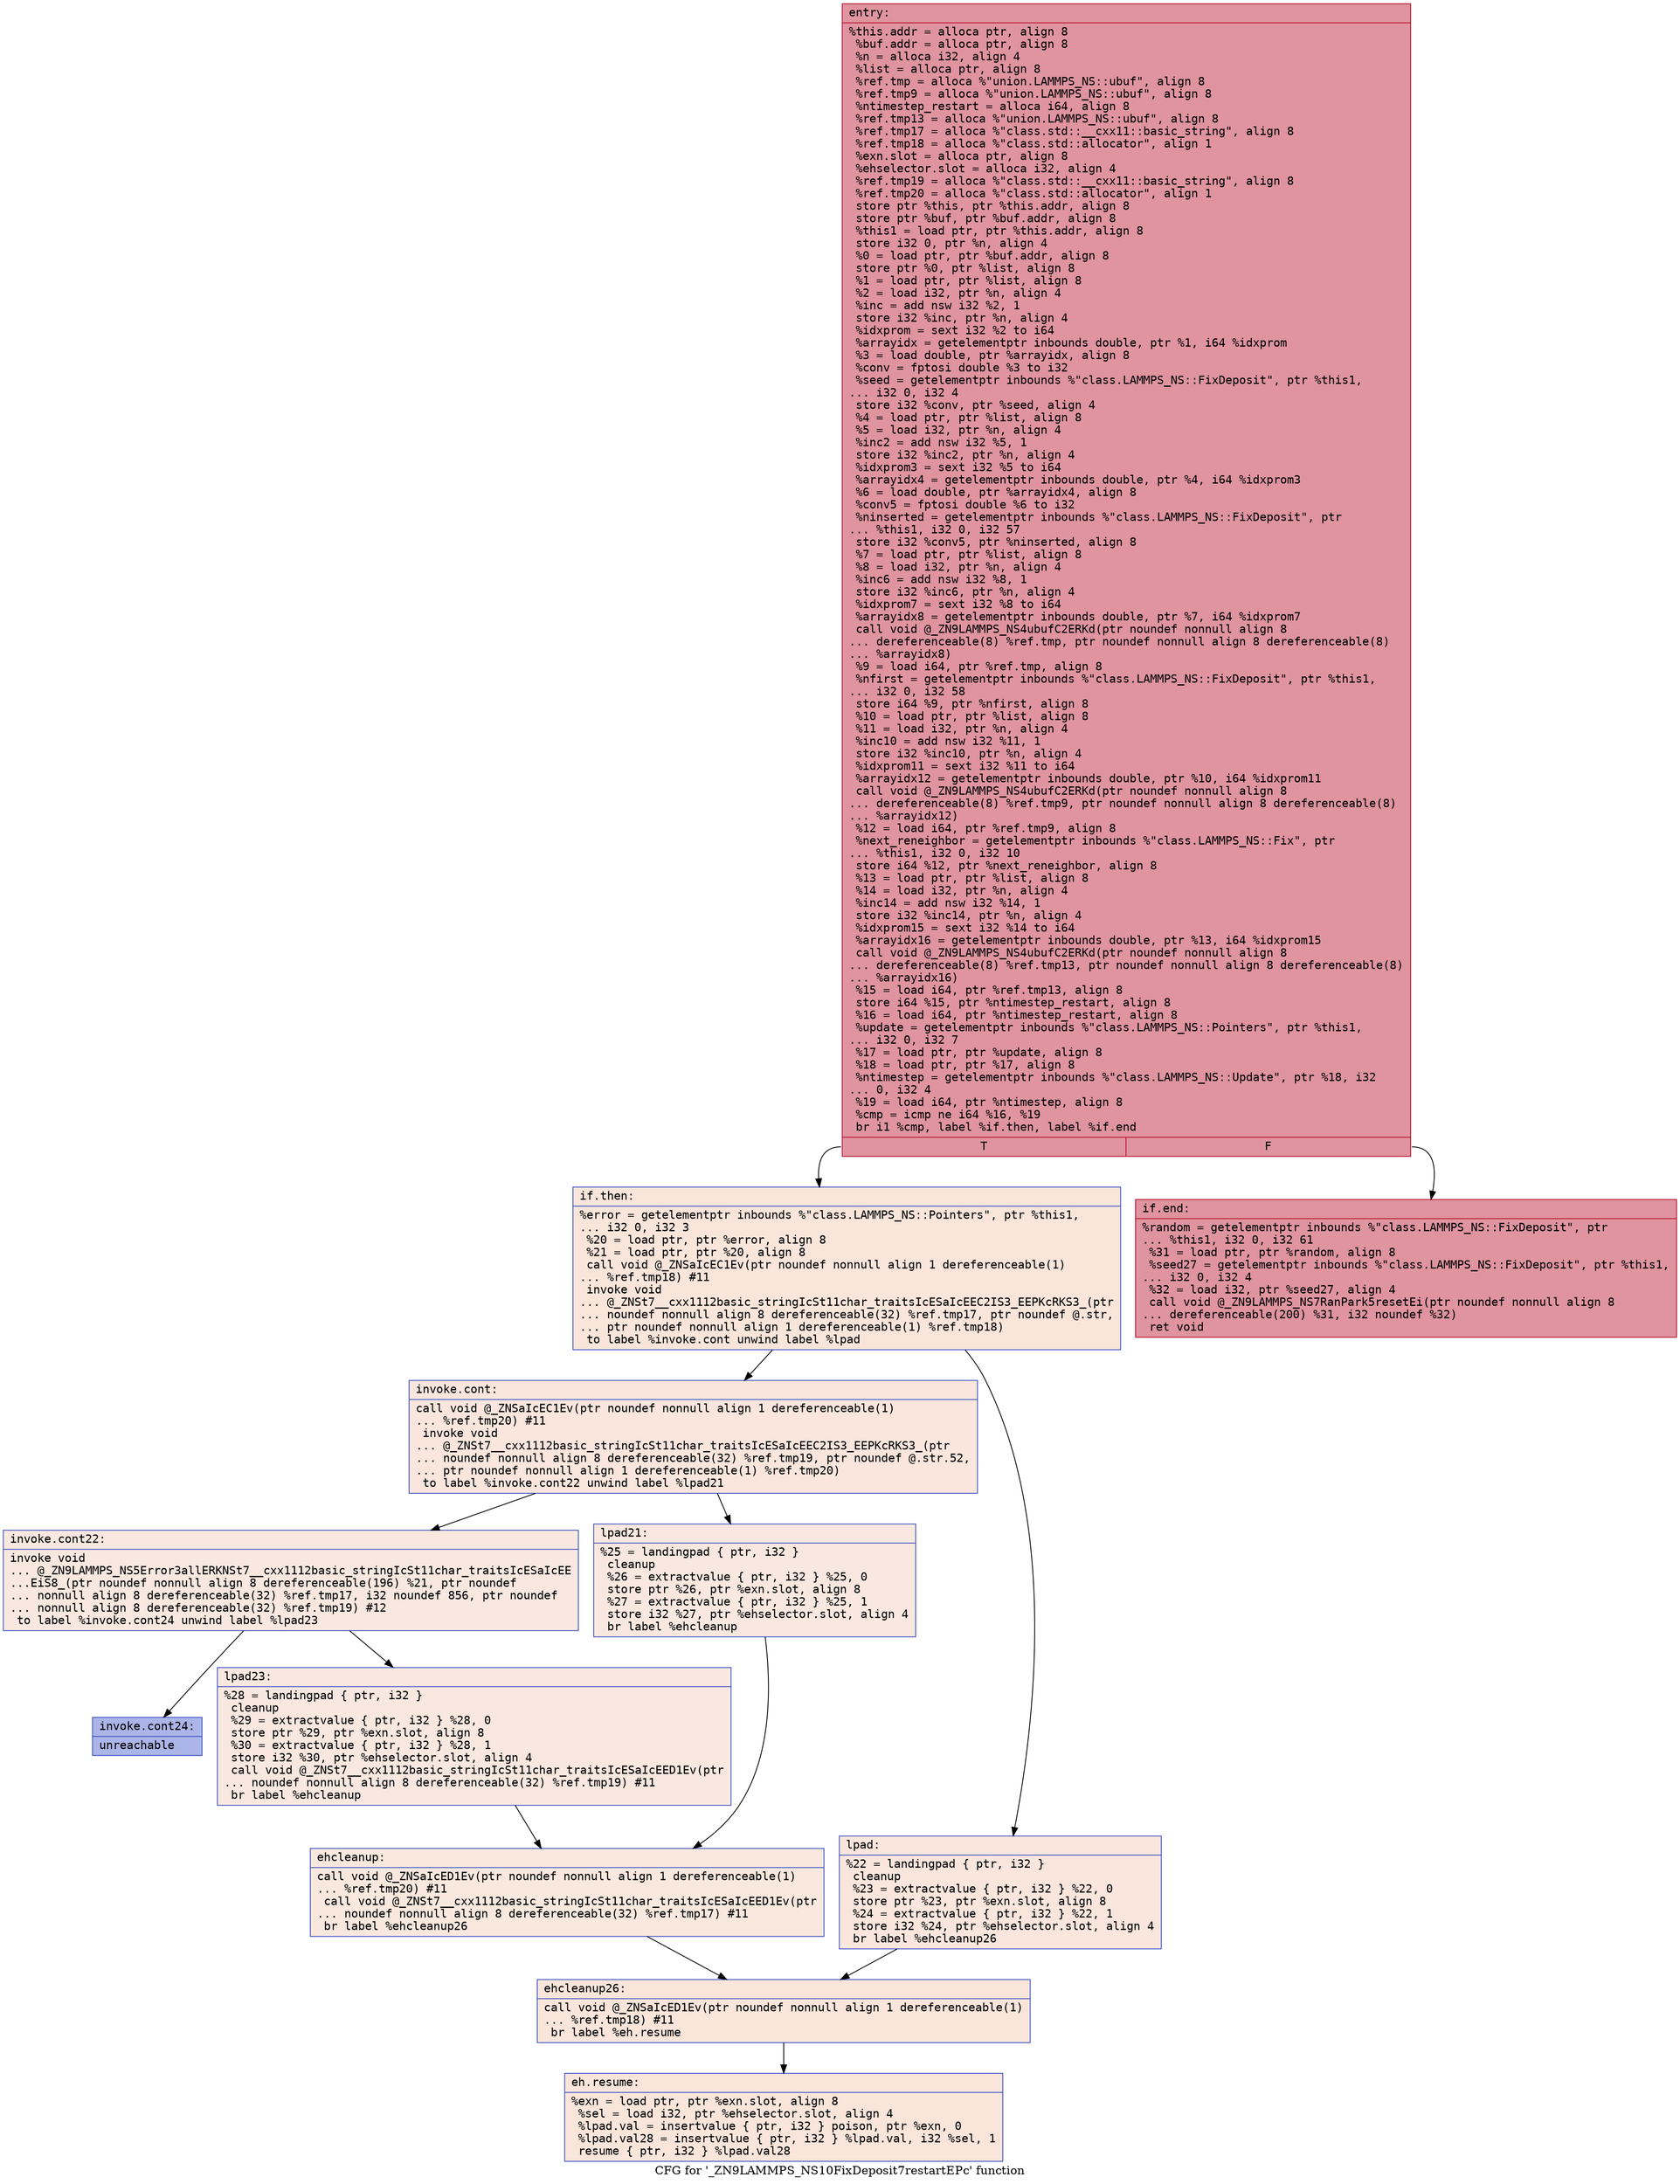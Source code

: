 digraph "CFG for '_ZN9LAMMPS_NS10FixDeposit7restartEPc' function" {
	label="CFG for '_ZN9LAMMPS_NS10FixDeposit7restartEPc' function";

	Node0x555825d4c620 [shape=record,color="#b70d28ff", style=filled, fillcolor="#b70d2870" fontname="Courier",label="{entry:\l|  %this.addr = alloca ptr, align 8\l  %buf.addr = alloca ptr, align 8\l  %n = alloca i32, align 4\l  %list = alloca ptr, align 8\l  %ref.tmp = alloca %\"union.LAMMPS_NS::ubuf\", align 8\l  %ref.tmp9 = alloca %\"union.LAMMPS_NS::ubuf\", align 8\l  %ntimestep_restart = alloca i64, align 8\l  %ref.tmp13 = alloca %\"union.LAMMPS_NS::ubuf\", align 8\l  %ref.tmp17 = alloca %\"class.std::__cxx11::basic_string\", align 8\l  %ref.tmp18 = alloca %\"class.std::allocator\", align 1\l  %exn.slot = alloca ptr, align 8\l  %ehselector.slot = alloca i32, align 4\l  %ref.tmp19 = alloca %\"class.std::__cxx11::basic_string\", align 8\l  %ref.tmp20 = alloca %\"class.std::allocator\", align 1\l  store ptr %this, ptr %this.addr, align 8\l  store ptr %buf, ptr %buf.addr, align 8\l  %this1 = load ptr, ptr %this.addr, align 8\l  store i32 0, ptr %n, align 4\l  %0 = load ptr, ptr %buf.addr, align 8\l  store ptr %0, ptr %list, align 8\l  %1 = load ptr, ptr %list, align 8\l  %2 = load i32, ptr %n, align 4\l  %inc = add nsw i32 %2, 1\l  store i32 %inc, ptr %n, align 4\l  %idxprom = sext i32 %2 to i64\l  %arrayidx = getelementptr inbounds double, ptr %1, i64 %idxprom\l  %3 = load double, ptr %arrayidx, align 8\l  %conv = fptosi double %3 to i32\l  %seed = getelementptr inbounds %\"class.LAMMPS_NS::FixDeposit\", ptr %this1,\l... i32 0, i32 4\l  store i32 %conv, ptr %seed, align 4\l  %4 = load ptr, ptr %list, align 8\l  %5 = load i32, ptr %n, align 4\l  %inc2 = add nsw i32 %5, 1\l  store i32 %inc2, ptr %n, align 4\l  %idxprom3 = sext i32 %5 to i64\l  %arrayidx4 = getelementptr inbounds double, ptr %4, i64 %idxprom3\l  %6 = load double, ptr %arrayidx4, align 8\l  %conv5 = fptosi double %6 to i32\l  %ninserted = getelementptr inbounds %\"class.LAMMPS_NS::FixDeposit\", ptr\l... %this1, i32 0, i32 57\l  store i32 %conv5, ptr %ninserted, align 8\l  %7 = load ptr, ptr %list, align 8\l  %8 = load i32, ptr %n, align 4\l  %inc6 = add nsw i32 %8, 1\l  store i32 %inc6, ptr %n, align 4\l  %idxprom7 = sext i32 %8 to i64\l  %arrayidx8 = getelementptr inbounds double, ptr %7, i64 %idxprom7\l  call void @_ZN9LAMMPS_NS4ubufC2ERKd(ptr noundef nonnull align 8\l... dereferenceable(8) %ref.tmp, ptr noundef nonnull align 8 dereferenceable(8)\l... %arrayidx8)\l  %9 = load i64, ptr %ref.tmp, align 8\l  %nfirst = getelementptr inbounds %\"class.LAMMPS_NS::FixDeposit\", ptr %this1,\l... i32 0, i32 58\l  store i64 %9, ptr %nfirst, align 8\l  %10 = load ptr, ptr %list, align 8\l  %11 = load i32, ptr %n, align 4\l  %inc10 = add nsw i32 %11, 1\l  store i32 %inc10, ptr %n, align 4\l  %idxprom11 = sext i32 %11 to i64\l  %arrayidx12 = getelementptr inbounds double, ptr %10, i64 %idxprom11\l  call void @_ZN9LAMMPS_NS4ubufC2ERKd(ptr noundef nonnull align 8\l... dereferenceable(8) %ref.tmp9, ptr noundef nonnull align 8 dereferenceable(8)\l... %arrayidx12)\l  %12 = load i64, ptr %ref.tmp9, align 8\l  %next_reneighbor = getelementptr inbounds %\"class.LAMMPS_NS::Fix\", ptr\l... %this1, i32 0, i32 10\l  store i64 %12, ptr %next_reneighbor, align 8\l  %13 = load ptr, ptr %list, align 8\l  %14 = load i32, ptr %n, align 4\l  %inc14 = add nsw i32 %14, 1\l  store i32 %inc14, ptr %n, align 4\l  %idxprom15 = sext i32 %14 to i64\l  %arrayidx16 = getelementptr inbounds double, ptr %13, i64 %idxprom15\l  call void @_ZN9LAMMPS_NS4ubufC2ERKd(ptr noundef nonnull align 8\l... dereferenceable(8) %ref.tmp13, ptr noundef nonnull align 8 dereferenceable(8)\l... %arrayidx16)\l  %15 = load i64, ptr %ref.tmp13, align 8\l  store i64 %15, ptr %ntimestep_restart, align 8\l  %16 = load i64, ptr %ntimestep_restart, align 8\l  %update = getelementptr inbounds %\"class.LAMMPS_NS::Pointers\", ptr %this1,\l... i32 0, i32 7\l  %17 = load ptr, ptr %update, align 8\l  %18 = load ptr, ptr %17, align 8\l  %ntimestep = getelementptr inbounds %\"class.LAMMPS_NS::Update\", ptr %18, i32\l... 0, i32 4\l  %19 = load i64, ptr %ntimestep, align 8\l  %cmp = icmp ne i64 %16, %19\l  br i1 %cmp, label %if.then, label %if.end\l|{<s0>T|<s1>F}}"];
	Node0x555825d4c620:s0 -> Node0x555825d4fac0[tooltip="entry -> if.then\nProbability 0.00%" ];
	Node0x555825d4c620:s1 -> Node0x555825d4fb30[tooltip="entry -> if.end\nProbability 100.00%" ];
	Node0x555825d4fac0 [shape=record,color="#3d50c3ff", style=filled, fillcolor="#f4c5ad70" fontname="Courier",label="{if.then:\l|  %error = getelementptr inbounds %\"class.LAMMPS_NS::Pointers\", ptr %this1,\l... i32 0, i32 3\l  %20 = load ptr, ptr %error, align 8\l  %21 = load ptr, ptr %20, align 8\l  call void @_ZNSaIcEC1Ev(ptr noundef nonnull align 1 dereferenceable(1)\l... %ref.tmp18) #11\l  invoke void\l... @_ZNSt7__cxx1112basic_stringIcSt11char_traitsIcESaIcEEC2IS3_EEPKcRKS3_(ptr\l... noundef nonnull align 8 dereferenceable(32) %ref.tmp17, ptr noundef @.str,\l... ptr noundef nonnull align 1 dereferenceable(1) %ref.tmp18)\l          to label %invoke.cont unwind label %lpad\l}"];
	Node0x555825d4fac0 -> Node0x555825d4ffb0[tooltip="if.then -> invoke.cont\nProbability 50.00%" ];
	Node0x555825d4fac0 -> Node0x555825d50000[tooltip="if.then -> lpad\nProbability 50.00%" ];
	Node0x555825d4ffb0 [shape=record,color="#3d50c3ff", style=filled, fillcolor="#f3c7b170" fontname="Courier",label="{invoke.cont:\l|  call void @_ZNSaIcEC1Ev(ptr noundef nonnull align 1 dereferenceable(1)\l... %ref.tmp20) #11\l  invoke void\l... @_ZNSt7__cxx1112basic_stringIcSt11char_traitsIcESaIcEEC2IS3_EEPKcRKS3_(ptr\l... noundef nonnull align 8 dereferenceable(32) %ref.tmp19, ptr noundef @.str.52,\l... ptr noundef nonnull align 1 dereferenceable(1) %ref.tmp20)\l          to label %invoke.cont22 unwind label %lpad21\l}"];
	Node0x555825d4ffb0 -> Node0x555825d502f0[tooltip="invoke.cont -> invoke.cont22\nProbability 50.00%" ];
	Node0x555825d4ffb0 -> Node0x555825d50340[tooltip="invoke.cont -> lpad21\nProbability 50.00%" ];
	Node0x555825d502f0 [shape=record,color="#3d50c3ff", style=filled, fillcolor="#f1ccb870" fontname="Courier",label="{invoke.cont22:\l|  invoke void\l... @_ZN9LAMMPS_NS5Error3allERKNSt7__cxx1112basic_stringIcSt11char_traitsIcESaIcEE\l...EiS8_(ptr noundef nonnull align 8 dereferenceable(196) %21, ptr noundef\l... nonnull align 8 dereferenceable(32) %ref.tmp17, i32 noundef 856, ptr noundef\l... nonnull align 8 dereferenceable(32) %ref.tmp19) #12\l          to label %invoke.cont24 unwind label %lpad23\l}"];
	Node0x555825d502f0 -> Node0x555825d502a0[tooltip="invoke.cont22 -> invoke.cont24\nProbability 0.00%" ];
	Node0x555825d502f0 -> Node0x555825d4df40[tooltip="invoke.cont22 -> lpad23\nProbability 100.00%" ];
	Node0x555825d502a0 [shape=record,color="#3d50c3ff", style=filled, fillcolor="#4358cb70" fontname="Courier",label="{invoke.cont24:\l|  unreachable\l}"];
	Node0x555825d50000 [shape=record,color="#3d50c3ff", style=filled, fillcolor="#f3c7b170" fontname="Courier",label="{lpad:\l|  %22 = landingpad \{ ptr, i32 \}\l          cleanup\l  %23 = extractvalue \{ ptr, i32 \} %22, 0\l  store ptr %23, ptr %exn.slot, align 8\l  %24 = extractvalue \{ ptr, i32 \} %22, 1\l  store i32 %24, ptr %ehselector.slot, align 4\l  br label %ehcleanup26\l}"];
	Node0x555825d50000 -> Node0x555825d50ec0[tooltip="lpad -> ehcleanup26\nProbability 100.00%" ];
	Node0x555825d50340 [shape=record,color="#3d50c3ff", style=filled, fillcolor="#f1ccb870" fontname="Courier",label="{lpad21:\l|  %25 = landingpad \{ ptr, i32 \}\l          cleanup\l  %26 = extractvalue \{ ptr, i32 \} %25, 0\l  store ptr %26, ptr %exn.slot, align 8\l  %27 = extractvalue \{ ptr, i32 \} %25, 1\l  store i32 %27, ptr %ehselector.slot, align 4\l  br label %ehcleanup\l}"];
	Node0x555825d50340 -> Node0x555825d51210[tooltip="lpad21 -> ehcleanup\nProbability 100.00%" ];
	Node0x555825d4df40 [shape=record,color="#3d50c3ff", style=filled, fillcolor="#f1ccb870" fontname="Courier",label="{lpad23:\l|  %28 = landingpad \{ ptr, i32 \}\l          cleanup\l  %29 = extractvalue \{ ptr, i32 \} %28, 0\l  store ptr %29, ptr %exn.slot, align 8\l  %30 = extractvalue \{ ptr, i32 \} %28, 1\l  store i32 %30, ptr %ehselector.slot, align 4\l  call void @_ZNSt7__cxx1112basic_stringIcSt11char_traitsIcESaIcEED1Ev(ptr\l... noundef nonnull align 8 dereferenceable(32) %ref.tmp19) #11\l  br label %ehcleanup\l}"];
	Node0x555825d4df40 -> Node0x555825d51210[tooltip="lpad23 -> ehcleanup\nProbability 100.00%" ];
	Node0x555825d51210 [shape=record,color="#3d50c3ff", style=filled, fillcolor="#f2cab570" fontname="Courier",label="{ehcleanup:\l|  call void @_ZNSaIcED1Ev(ptr noundef nonnull align 1 dereferenceable(1)\l... %ref.tmp20) #11\l  call void @_ZNSt7__cxx1112basic_stringIcSt11char_traitsIcESaIcEED1Ev(ptr\l... noundef nonnull align 8 dereferenceable(32) %ref.tmp17) #11\l  br label %ehcleanup26\l}"];
	Node0x555825d51210 -> Node0x555825d50ec0[tooltip="ehcleanup -> ehcleanup26\nProbability 100.00%" ];
	Node0x555825d50ec0 [shape=record,color="#3d50c3ff", style=filled, fillcolor="#f4c5ad70" fontname="Courier",label="{ehcleanup26:\l|  call void @_ZNSaIcED1Ev(ptr noundef nonnull align 1 dereferenceable(1)\l... %ref.tmp18) #11\l  br label %eh.resume\l}"];
	Node0x555825d50ec0 -> Node0x555825d51ac0[tooltip="ehcleanup26 -> eh.resume\nProbability 100.00%" ];
	Node0x555825d4fb30 [shape=record,color="#b70d28ff", style=filled, fillcolor="#b70d2870" fontname="Courier",label="{if.end:\l|  %random = getelementptr inbounds %\"class.LAMMPS_NS::FixDeposit\", ptr\l... %this1, i32 0, i32 61\l  %31 = load ptr, ptr %random, align 8\l  %seed27 = getelementptr inbounds %\"class.LAMMPS_NS::FixDeposit\", ptr %this1,\l... i32 0, i32 4\l  %32 = load i32, ptr %seed27, align 4\l  call void @_ZN9LAMMPS_NS7RanPark5resetEi(ptr noundef nonnull align 8\l... dereferenceable(200) %31, i32 noundef %32)\l  ret void\l}"];
	Node0x555825d51ac0 [shape=record,color="#3d50c3ff", style=filled, fillcolor="#f4c5ad70" fontname="Courier",label="{eh.resume:\l|  %exn = load ptr, ptr %exn.slot, align 8\l  %sel = load i32, ptr %ehselector.slot, align 4\l  %lpad.val = insertvalue \{ ptr, i32 \} poison, ptr %exn, 0\l  %lpad.val28 = insertvalue \{ ptr, i32 \} %lpad.val, i32 %sel, 1\l  resume \{ ptr, i32 \} %lpad.val28\l}"];
}
